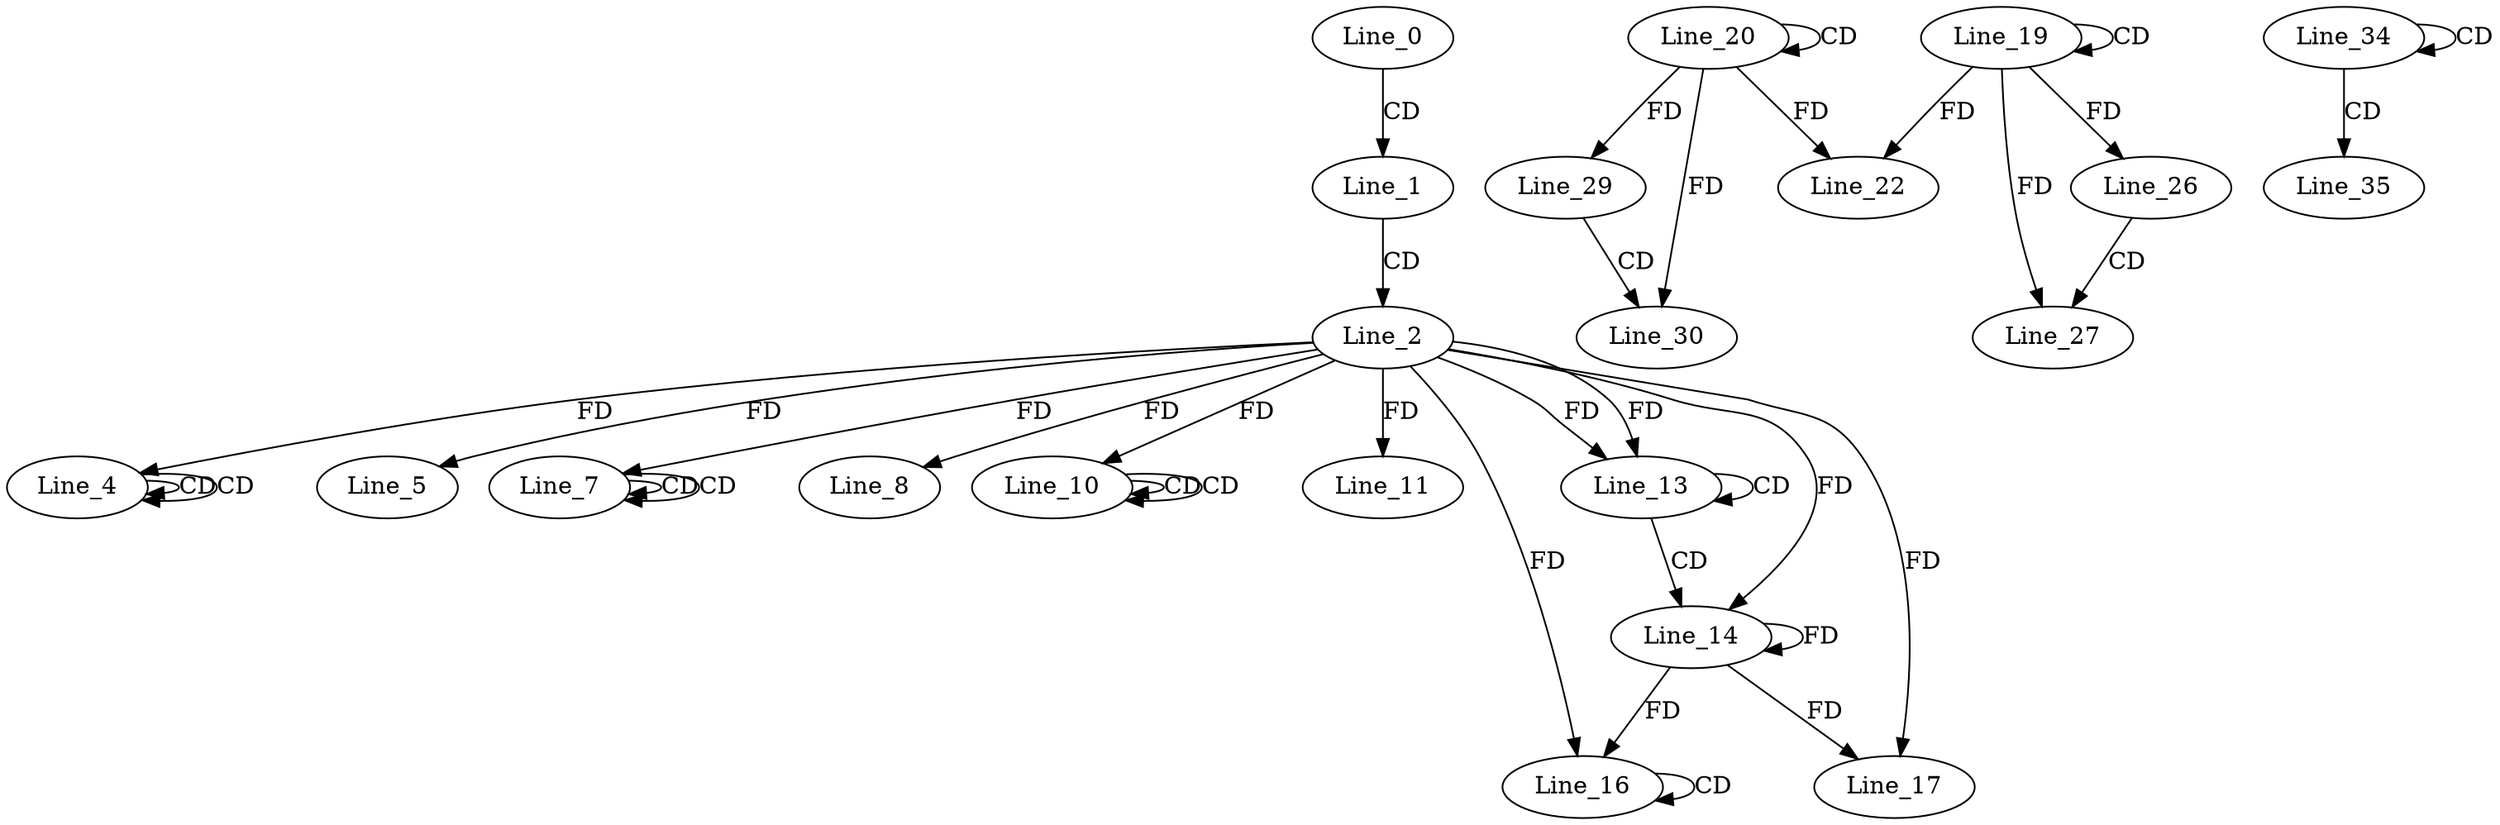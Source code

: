 digraph G {
  Line_0;
  Line_1;
  Line_2;
  Line_4;
  Line_4;
  Line_4;
  Line_5;
  Line_7;
  Line_7;
  Line_7;
  Line_8;
  Line_10;
  Line_10;
  Line_10;
  Line_11;
  Line_13;
  Line_13;
  Line_14;
  Line_14;
  Line_16;
  Line_16;
  Line_16;
  Line_17;
  Line_19;
  Line_19;
  Line_20;
  Line_20;
  Line_22;
  Line_22;
  Line_26;
  Line_27;
  Line_29;
  Line_30;
  Line_34;
  Line_34;
  Line_35;
  Line_0 -> Line_1 [ label="CD" ];
  Line_1 -> Line_2 [ label="CD" ];
  Line_4 -> Line_4 [ label="CD" ];
  Line_4 -> Line_4 [ label="CD" ];
  Line_2 -> Line_4 [ label="FD" ];
  Line_2 -> Line_5 [ label="FD" ];
  Line_7 -> Line_7 [ label="CD" ];
  Line_7 -> Line_7 [ label="CD" ];
  Line_2 -> Line_7 [ label="FD" ];
  Line_2 -> Line_8 [ label="FD" ];
  Line_10 -> Line_10 [ label="CD" ];
  Line_10 -> Line_10 [ label="CD" ];
  Line_2 -> Line_10 [ label="FD" ];
  Line_2 -> Line_11 [ label="FD" ];
  Line_2 -> Line_13 [ label="FD" ];
  Line_13 -> Line_13 [ label="CD" ];
  Line_2 -> Line_13 [ label="FD" ];
  Line_13 -> Line_14 [ label="CD" ];
  Line_2 -> Line_14 [ label="FD" ];
  Line_14 -> Line_14 [ label="FD" ];
  Line_2 -> Line_16 [ label="FD" ];
  Line_14 -> Line_16 [ label="FD" ];
  Line_16 -> Line_16 [ label="CD" ];
  Line_2 -> Line_17 [ label="FD" ];
  Line_14 -> Line_17 [ label="FD" ];
  Line_19 -> Line_19 [ label="CD" ];
  Line_20 -> Line_20 [ label="CD" ];
  Line_19 -> Line_22 [ label="FD" ];
  Line_20 -> Line_22 [ label="FD" ];
  Line_19 -> Line_26 [ label="FD" ];
  Line_26 -> Line_27 [ label="CD" ];
  Line_19 -> Line_27 [ label="FD" ];
  Line_20 -> Line_29 [ label="FD" ];
  Line_29 -> Line_30 [ label="CD" ];
  Line_20 -> Line_30 [ label="FD" ];
  Line_34 -> Line_34 [ label="CD" ];
  Line_34 -> Line_35 [ label="CD" ];
}
